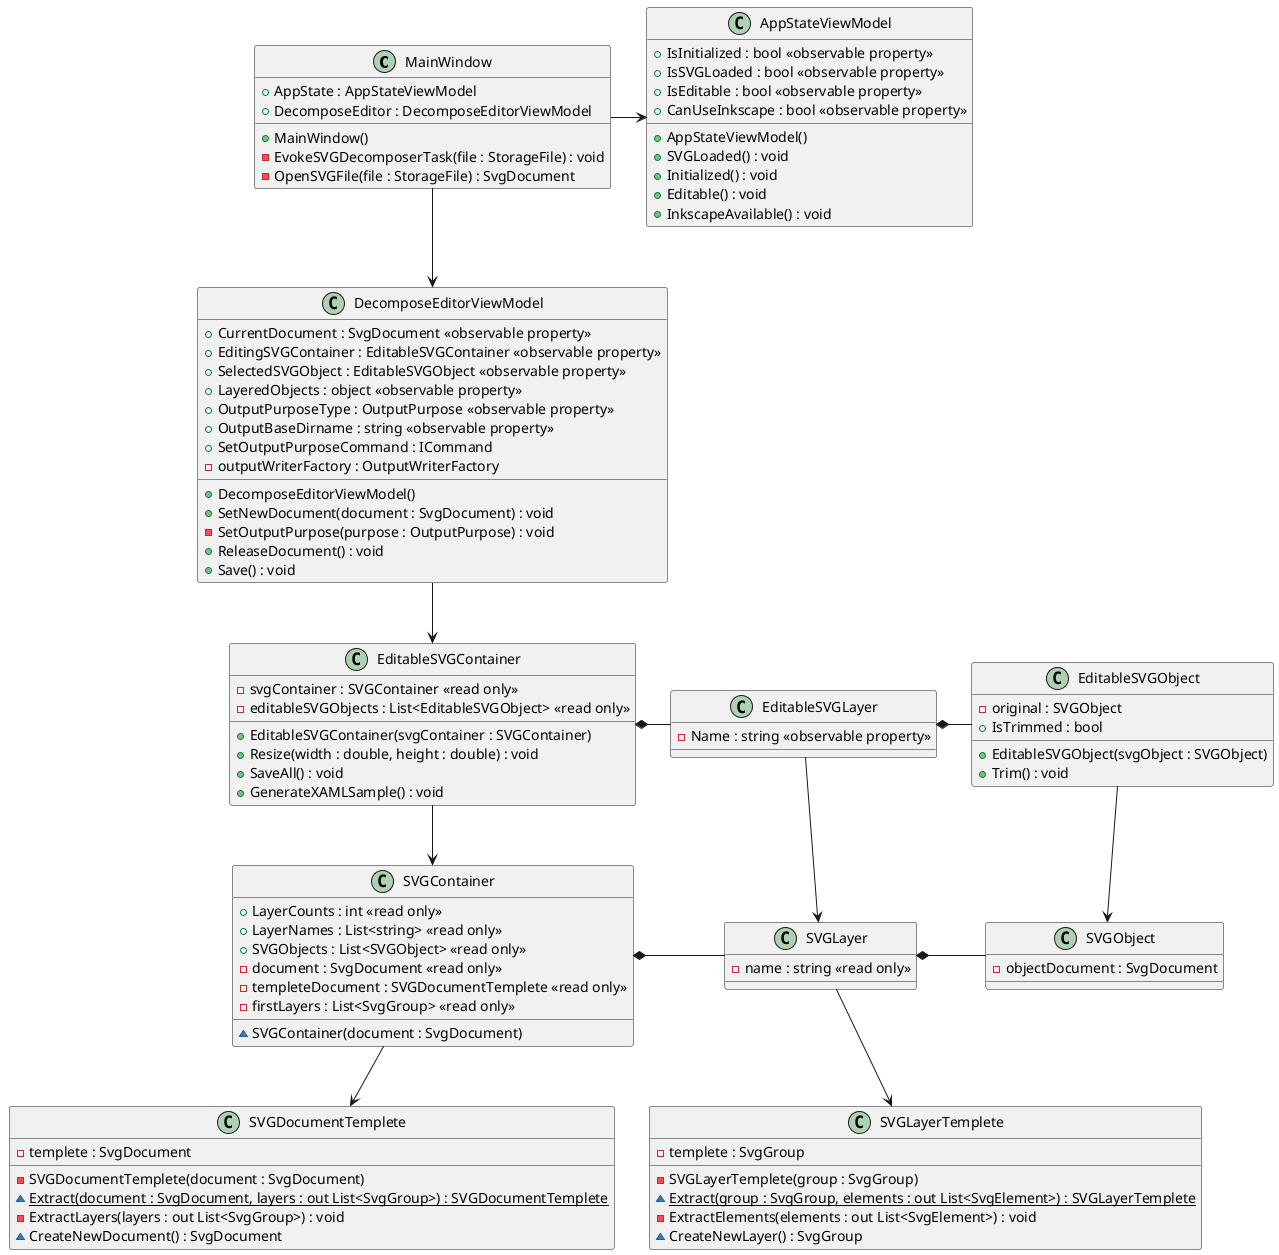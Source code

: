 @startuml SVGObjectsDecomposer

class MainWindow
{
    + AppState : AppStateViewModel
    + DecomposeEditor : DecomposeEditorViewModel
    + MainWindow()
    - EvokeSVGDecomposerTask(file : StorageFile) : void
    - OpenSVGFile(file : StorageFile) : SvgDocument
}


class AppStateViewModel
{
    + IsInitialized : bool <<observable property>>
    + IsSVGLoaded : bool <<observable property>>
    + IsEditable : bool <<observable property>>
    + CanUseInkscape : bool <<observable property>>
    + AppStateViewModel()
    + SVGLoaded() : void
    + Initialized() : void
    + Editable() : void
    + InkscapeAvailable() : void
}

class DecomposeEditorViewModel
{
    + CurrentDocument : SvgDocument <<observable property>>
    + EditingSVGContainer : EditableSVGContainer <<observable property>>
    + SelectedSVGObject : EditableSVGObject <<observable property>>
    + LayeredObjects : object <<observable property>>
    + OutputPurposeType : OutputPurpose <<observable property>>
    + OutputBaseDirname : string <<observable property>>
    + SetOutputPurposeCommand : ICommand
    - outputWriterFactory : OutputWriterFactory
    + DecomposeEditorViewModel()
    + SetNewDocument(document : SvgDocument) : void
    - SetOutputPurpose(purpose : OutputPurpose) : void
    + ReleaseDocument() : void
    + Save() : void
}

' Models
class EditableSVGContainer
{
    - svgContainer : SVGContainer <<read only>>
    - editableSVGObjects : List<EditableSVGObject> <<read only>>
    + EditableSVGContainer(svgContainer : SVGContainer)
    + Resize(width : double, height : double) : void
    '+ TrimAll() : void
    + SaveAll() : void
    + GenerateXAMLSample() : void
}

class EditableSVGLayer
{
    - Name : string <<observable property>>
}



class EditableSVGObject
{
    - original : SVGObject
    '- trimmed : SVGObject
    + EditableSVGObject(svgObject : SVGObject)
    + IsTrimmed : bool
    + Trim() : void
}



class SVGContainer
{
    + LayerCounts : int <<read only>>
    + LayerNames : List<string> <<read only>>
    + SVGObjects : List<SVGObject> <<read only>>
    - document : SvgDocument <<read only>>
    - templeteDocument : SVGDocumentTemplete <<read only>>
    - firstLayers : List<SvgGroup> <<read only>>
    ~ SVGContainer(document : SvgDocument)

}


class SVGLayer
{
    - name : string <<read only>>
}

class SVGObject
{
    - objectDocument : SvgDocument
}

' factories for SVG document creation
class SVGDocumentTemplete
{
    - templete : SvgDocument
    - SVGDocumentTemplete(document : SvgDocument)
    {static} ~ Extract(document : SvgDocument, layers : out List<SvgGroup>) : SVGDocumentTemplete
    - ExtractLayers(layers : out List<SvgGroup>) : void
    ~ CreateNewDocument() : SvgDocument
}

class SVGLayerTemplete
{
    - templete : SvgGroup
    - SVGLayerTemplete(group : SvgGroup)
    {static} ~ Extract(group : SvgGroup, elements : out List<SvgElement>) : SVGLayerTemplete
    - ExtractElements(elements : out List<SvgElement>) : void
    ~ CreateNewLayer() : SvgGroup
}



' arrows
MainWindow -right-> AppStateViewModel
'MainWindow --> EditableSVGContainer
MainWindow --> DecomposeEditorViewModel

EditableSVGObject --> SVGObject
EditableSVGLayer --> SVGLayer
EditableSVGContainer --> SVGContainer

SVGContainer --> SVGDocumentTemplete
'SVGContainer --> SVGLayerTemplete
SVGLayer --> SVGLayerTemplete

'SVGContainer *- SVGObject
'EditableSVGContainer *- EditableSVGObject

SVGContainer *- SVGLayer
EditableSVGContainer *- EditableSVGLayer

SVGLayer *- SVGObject
EditableSVGLayer *- EditableSVGObject

'EditableSVGContainer -up-|> ObservableObject
'EditableSVGObject -up-|> ObservableObject

DecomposeEditorViewModel --> EditableSVGContainer
' DecomposeEditorViewModel -left-> OutputWriterFactory
' DecomposeEditorViewModel -left-> OutputPurpose


@enduml

@startuml OutputWriters

enum OutputPurpose
{
    Generic
    Animation
    PositionTracking
}

interface IOutputWriter
{
    Execute() : void
}

class OutputWriterFactory
{
    - container : EditableSVGContainer
    ~ OutputWriterFactory(container : EditableSVGContainer)
    ~ Create(outputBaseDirname : string, purpose : OutputPurpose) : IOutputWriter
    ~ GetDefaultOutputBaseDirname() : string
}

class GenericOutputWriter
{
    - container : EditableSVGContainer
    - outputBaseDirname : string
    ~ GenericOutputWriter(container : EditableSVGContainer, outputBaseDirname : string)
    + Execute() : void
}

class AnimationOutputWriter
{

}

class TrackingOutputWriter
{

}

' Helper class
' class BindingHelper <<static>>
' {
'     {static} + AsVisibleIfSame(purpose : OutputPurpose, targetPurpose : OutputPurpose) : Visibility
' }

GenericOutputWriter .up.|> IOutputWriter
AnimationOutputWriter .up.|> IOutputWriter
TrackingOutputWriter .up.|> IOutputWriter

OutputWriterFactory .down.> IOutputWriter : <create>

@enduml